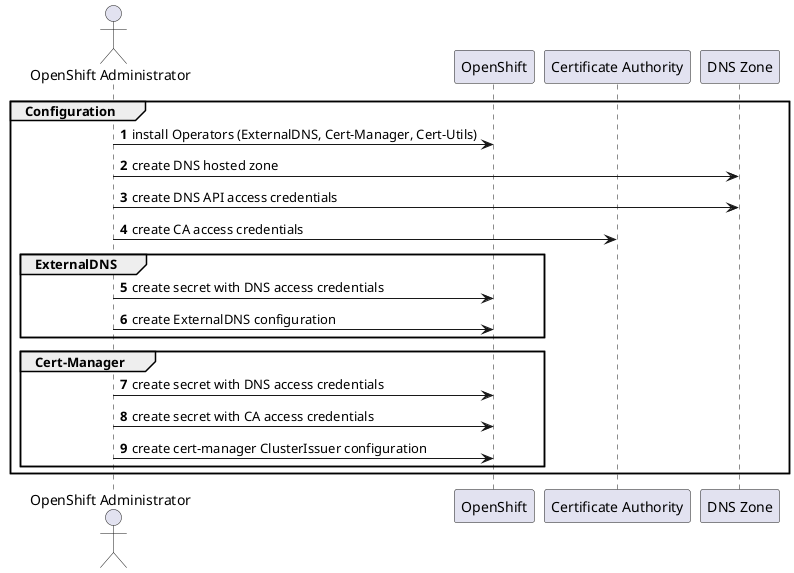 @startuml images/winkelschleifer-sequence-I.png


actor "OpenShift Administrator" as admin
' actor "OpenShift Developer" as dev
participant "OpenShift" as openshift
'participant "ExternalDNS operator" as externaldns
'participant "Cert-Manager" as cert-manager
'participant "Cert-Util" as cert-util
participant "Certificate Authority" as ca
participant "DNS Zone" as dns 

autonumber

group Configuration
    admin -> openshift: install Operators (ExternalDNS, Cert-Manager, Cert-Utils)

    admin -> dns: create DNS hosted zone
    admin -> dns: create DNS API access credentials

    admin -> ca: create CA access credentials

    group ExternalDNS
        admin -> openshift: create secret with DNS access credentials
        admin -> openshift: create ExternalDNS configuration
    end

    group Cert-Manager
        admin -> openshift: create secret with DNS access credentials
        admin -> openshift: create secret with CA access credentials
        admin -> openshift: create cert-manager ClusterIssuer configuration
    end
end

@enduml